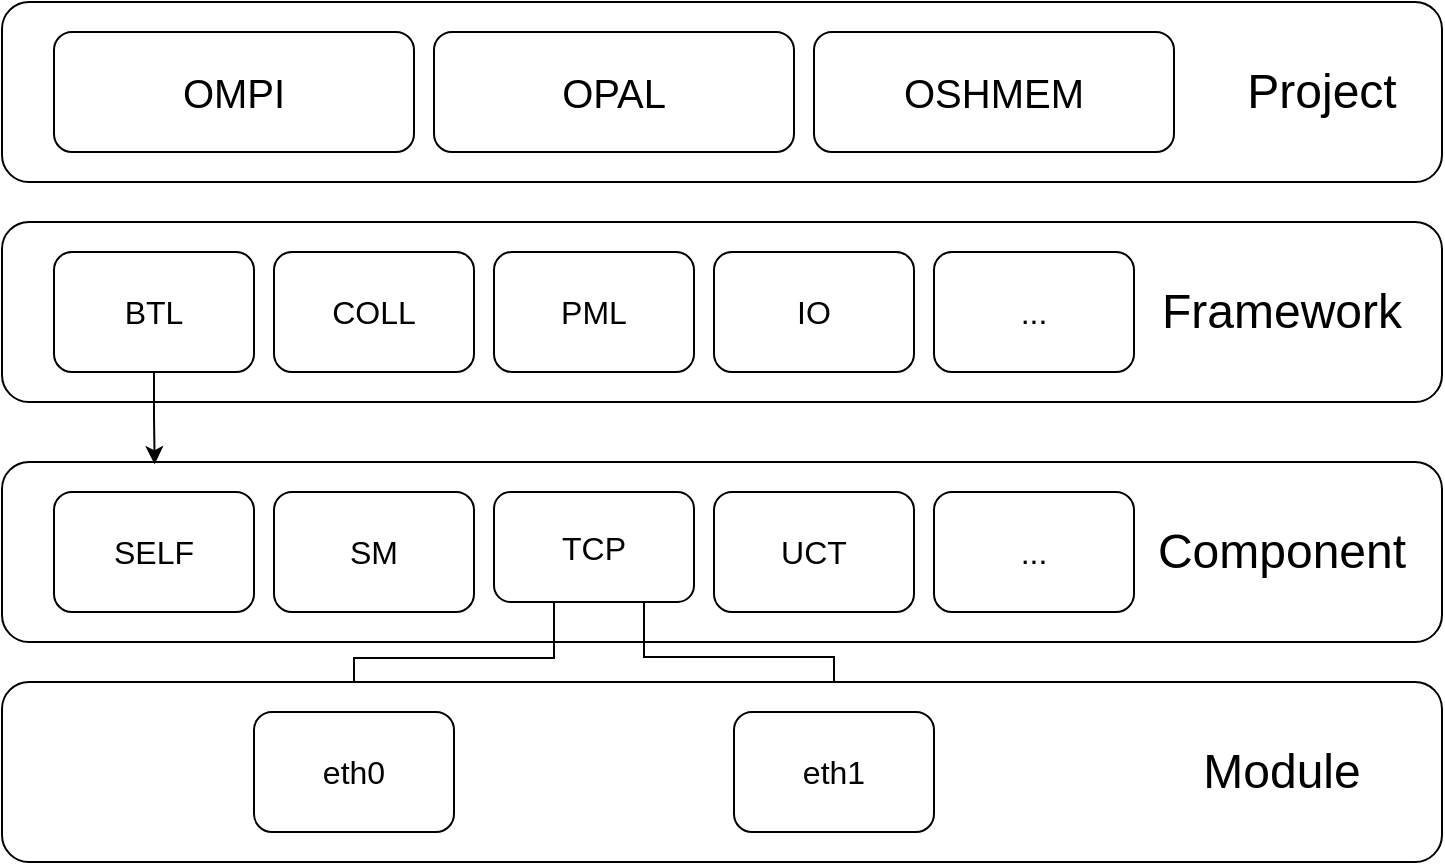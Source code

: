 <mxfile version="28.2.3">
  <diagram name="第 1 页" id="wNidYjlRUk_YImZ4RDnf">
    <mxGraphModel dx="781" dy="517" grid="1" gridSize="10" guides="1" tooltips="1" connect="1" arrows="1" fold="1" page="1" pageScale="1" pageWidth="827" pageHeight="1169" math="0" shadow="0">
      <root>
        <mxCell id="0" />
        <mxCell id="1" parent="0" />
        <mxCell id="UUYAaIaJkXPnobtH8tyP-1" value="&lt;blockquote style=&quot;margin: 0 0 0 40px; border: none; padding: 0px;&quot;&gt;&lt;blockquote style=&quot;margin: 0 0 0 40px; border: none; padding: 0px;&quot;&gt;&lt;blockquote style=&quot;margin: 0 0 0 40px; border: none; padding: 0px;&quot;&gt;&lt;blockquote style=&quot;margin: 0 0 0 40px; border: none; padding: 0px;&quot;&gt;&lt;blockquote style=&quot;margin: 0 0 0 40px; border: none; padding: 0px;&quot;&gt;&lt;blockquote style=&quot;margin: 0 0 0 40px; border: none; padding: 0px;&quot;&gt;&lt;blockquote style=&quot;margin: 0 0 0 40px; border: none; padding: 0px;&quot;&gt;&lt;blockquote style=&quot;margin: 0 0 0 40px; border: none; padding: 0px;&quot;&gt;&lt;blockquote style=&quot;margin: 0 0 0 40px; border: none; padding: 0px;&quot;&gt;&lt;blockquote style=&quot;margin: 0 0 0 40px; border: none; padding: 0px;&quot;&gt;&lt;blockquote style=&quot;margin: 0 0 0 40px; border: none; padding: 0px;&quot;&gt;&lt;blockquote style=&quot;margin: 0 0 0 40px; border: none; padding: 0px;&quot;&gt;&lt;blockquote style=&quot;margin: 0 0 0 40px; border: none; padding: 0px;&quot;&gt;&lt;blockquote style=&quot;margin: 0 0 0 40px; border: none; padding: 0px;&quot;&gt;&lt;blockquote style=&quot;margin: 0 0 0 40px; border: none; padding: 0px;&quot;&gt;&lt;div style=&quot;text-align: justify;&quot;&gt;&lt;span style=&quot;font-size: 24px; background-color: transparent; color: light-dark(rgb(0, 0, 0), rgb(255, 255, 255));&quot;&gt;Project&lt;/span&gt;&lt;/div&gt;&lt;/blockquote&gt;&lt;/blockquote&gt;&lt;/blockquote&gt;&lt;/blockquote&gt;&lt;/blockquote&gt;&lt;/blockquote&gt;&lt;/blockquote&gt;&lt;/blockquote&gt;&lt;/blockquote&gt;&lt;/blockquote&gt;&lt;/blockquote&gt;&lt;/blockquote&gt;&lt;/blockquote&gt;&lt;/blockquote&gt;&lt;/blockquote&gt;" style="rounded=1;whiteSpace=wrap;html=1;align=center;" parent="1" vertex="1">
          <mxGeometry x="54" y="20" width="720" height="90" as="geometry" />
        </mxCell>
        <mxCell id="UUYAaIaJkXPnobtH8tyP-2" value="OMPI" style="rounded=1;whiteSpace=wrap;html=1;fontSize=20;" parent="1" vertex="1">
          <mxGeometry x="80" y="35" width="180" height="60" as="geometry" />
        </mxCell>
        <mxCell id="UUYAaIaJkXPnobtH8tyP-4" value="OPAL" style="rounded=1;whiteSpace=wrap;html=1;fontSize=20;" parent="1" vertex="1">
          <mxGeometry x="270" y="35" width="180" height="60" as="geometry" />
        </mxCell>
        <mxCell id="UUYAaIaJkXPnobtH8tyP-5" value="OSHMEM" style="rounded=1;whiteSpace=wrap;html=1;fontSize=20;" parent="1" vertex="1">
          <mxGeometry x="460" y="35" width="180" height="60" as="geometry" />
        </mxCell>
        <mxCell id="UUYAaIaJkXPnobtH8tyP-7" value="&lt;blockquote style=&quot;margin: 0 0 0 40px; border: none; padding: 0px;&quot;&gt;&lt;blockquote style=&quot;margin: 0 0 0 40px; border: none; padding: 0px;&quot;&gt;&lt;blockquote style=&quot;margin: 0 0 0 40px; border: none; padding: 0px;&quot;&gt;&lt;blockquote style=&quot;margin: 0 0 0 40px; border: none; padding: 0px;&quot;&gt;&lt;blockquote style=&quot;margin: 0 0 0 40px; border: none; padding: 0px;&quot;&gt;&lt;blockquote style=&quot;margin: 0 0 0 40px; border: none; padding: 0px;&quot;&gt;&lt;blockquote style=&quot;margin: 0 0 0 40px; border: none; padding: 0px;&quot;&gt;&lt;blockquote style=&quot;margin: 0 0 0 40px; border: none; padding: 0px;&quot;&gt;&lt;blockquote style=&quot;margin: 0 0 0 40px; border: none; padding: 0px;&quot;&gt;&lt;blockquote style=&quot;margin: 0 0 0 40px; border: none; padding: 0px;&quot;&gt;&lt;blockquote style=&quot;margin: 0 0 0 40px; border: none; padding: 0px;&quot;&gt;&lt;blockquote style=&quot;margin: 0 0 0 40px; border: none; padding: 0px;&quot;&gt;&lt;blockquote style=&quot;margin: 0 0 0 40px; border: none; padding: 0px;&quot;&gt;&lt;blockquote style=&quot;margin: 0 0 0 40px; border: none; padding: 0px;&quot;&gt;&lt;div style=&quot;text-align: justify;&quot;&gt;&lt;span style=&quot;font-size: 24px; background-color: transparent; color: light-dark(rgb(0, 0, 0), rgb(255, 255, 255));&quot;&gt;Framework&lt;/span&gt;&lt;/div&gt;&lt;/blockquote&gt;&lt;/blockquote&gt;&lt;/blockquote&gt;&lt;/blockquote&gt;&lt;/blockquote&gt;&lt;/blockquote&gt;&lt;/blockquote&gt;&lt;/blockquote&gt;&lt;/blockquote&gt;&lt;/blockquote&gt;&lt;/blockquote&gt;&lt;/blockquote&gt;&lt;/blockquote&gt;&lt;/blockquote&gt;" style="rounded=1;whiteSpace=wrap;html=1;align=center;" parent="1" vertex="1">
          <mxGeometry x="54" y="130" width="720" height="90" as="geometry" />
        </mxCell>
        <mxCell id="UUYAaIaJkXPnobtH8tyP-8" value="BTL" style="rounded=1;whiteSpace=wrap;html=1;fontSize=16;" parent="1" vertex="1">
          <mxGeometry x="80" y="145" width="100" height="60" as="geometry" />
        </mxCell>
        <mxCell id="UUYAaIaJkXPnobtH8tyP-9" value="COLL" style="rounded=1;whiteSpace=wrap;html=1;fontSize=16;" parent="1" vertex="1">
          <mxGeometry x="190" y="145" width="100" height="60" as="geometry" />
        </mxCell>
        <mxCell id="UUYAaIaJkXPnobtH8tyP-10" value="PML" style="rounded=1;whiteSpace=wrap;html=1;fontSize=16;" parent="1" vertex="1">
          <mxGeometry x="300" y="145" width="100" height="60" as="geometry" />
        </mxCell>
        <mxCell id="UUYAaIaJkXPnobtH8tyP-11" value="IO" style="rounded=1;whiteSpace=wrap;html=1;fontSize=16;" parent="1" vertex="1">
          <mxGeometry x="410" y="145" width="100" height="60" as="geometry" />
        </mxCell>
        <mxCell id="UUYAaIaJkXPnobtH8tyP-12" value="..." style="rounded=1;whiteSpace=wrap;html=1;fontSize=16;" parent="1" vertex="1">
          <mxGeometry x="520" y="145" width="100" height="60" as="geometry" />
        </mxCell>
        <mxCell id="UUYAaIaJkXPnobtH8tyP-13" value="&lt;blockquote style=&quot;margin: 0 0 0 40px; border: none; padding: 0px;&quot;&gt;&lt;blockquote style=&quot;margin: 0 0 0 40px; border: none; padding: 0px;&quot;&gt;&lt;blockquote style=&quot;margin: 0 0 0 40px; border: none; padding: 0px;&quot;&gt;&lt;blockquote style=&quot;margin: 0 0 0 40px; border: none; padding: 0px;&quot;&gt;&lt;blockquote style=&quot;margin: 0 0 0 40px; border: none; padding: 0px;&quot;&gt;&lt;blockquote style=&quot;margin: 0 0 0 40px; border: none; padding: 0px;&quot;&gt;&lt;blockquote style=&quot;margin: 0 0 0 40px; border: none; padding: 0px;&quot;&gt;&lt;blockquote style=&quot;margin: 0 0 0 40px; border: none; padding: 0px;&quot;&gt;&lt;blockquote style=&quot;margin: 0 0 0 40px; border: none; padding: 0px;&quot;&gt;&lt;blockquote style=&quot;margin: 0 0 0 40px; border: none; padding: 0px;&quot;&gt;&lt;blockquote style=&quot;margin: 0 0 0 40px; border: none; padding: 0px;&quot;&gt;&lt;blockquote style=&quot;margin: 0 0 0 40px; border: none; padding: 0px;&quot;&gt;&lt;blockquote style=&quot;margin: 0 0 0 40px; border: none; padding: 0px;&quot;&gt;&lt;blockquote style=&quot;margin: 0 0 0 40px; border: none; padding: 0px;&quot;&gt;&lt;div style=&quot;text-align: justify;&quot;&gt;&lt;span style=&quot;font-size: 24px; background-color: transparent; color: light-dark(rgb(0, 0, 0), rgb(255, 255, 255));&quot;&gt;Component&lt;/span&gt;&lt;/div&gt;&lt;/blockquote&gt;&lt;/blockquote&gt;&lt;/blockquote&gt;&lt;/blockquote&gt;&lt;/blockquote&gt;&lt;/blockquote&gt;&lt;/blockquote&gt;&lt;/blockquote&gt;&lt;/blockquote&gt;&lt;/blockquote&gt;&lt;/blockquote&gt;&lt;/blockquote&gt;&lt;/blockquote&gt;&lt;/blockquote&gt;" style="rounded=1;whiteSpace=wrap;html=1;align=center;" parent="1" vertex="1">
          <mxGeometry x="54" y="250" width="720" height="90" as="geometry" />
        </mxCell>
        <mxCell id="UUYAaIaJkXPnobtH8tyP-14" style="edgeStyle=orthogonalEdgeStyle;rounded=0;orthogonalLoop=1;jettySize=auto;html=1;exitX=0.5;exitY=1;exitDx=0;exitDy=0;entryX=0.106;entryY=0.012;entryDx=0;entryDy=0;entryPerimeter=0;" parent="1" source="UUYAaIaJkXPnobtH8tyP-8" target="UUYAaIaJkXPnobtH8tyP-13" edge="1">
          <mxGeometry relative="1" as="geometry" />
        </mxCell>
        <mxCell id="UUYAaIaJkXPnobtH8tyP-16" value="SELF" style="rounded=1;whiteSpace=wrap;html=1;fontSize=16;" parent="1" vertex="1">
          <mxGeometry x="80" y="265" width="100" height="60" as="geometry" />
        </mxCell>
        <mxCell id="UUYAaIaJkXPnobtH8tyP-17" value="SM" style="rounded=1;whiteSpace=wrap;html=1;fontSize=16;" parent="1" vertex="1">
          <mxGeometry x="190" y="265" width="100" height="60" as="geometry" />
        </mxCell>
        <mxCell id="m2OfewB3k0y_HXBBQ8ze-4" style="edgeStyle=orthogonalEdgeStyle;rounded=0;orthogonalLoop=1;jettySize=auto;html=1;exitX=0.5;exitY=1;exitDx=0;exitDy=0;" edge="1" parent="1" source="UUYAaIaJkXPnobtH8tyP-18" target="m2OfewB3k0y_HXBBQ8ze-2">
          <mxGeometry relative="1" as="geometry">
            <Array as="points">
              <mxPoint x="330" y="320" />
              <mxPoint x="330" y="348" />
              <mxPoint x="230" y="348" />
            </Array>
          </mxGeometry>
        </mxCell>
        <mxCell id="m2OfewB3k0y_HXBBQ8ze-6" style="edgeStyle=orthogonalEdgeStyle;rounded=0;orthogonalLoop=1;jettySize=auto;html=1;exitX=0.75;exitY=1;exitDx=0;exitDy=0;entryX=0.5;entryY=0;entryDx=0;entryDy=0;" edge="1" parent="1" source="UUYAaIaJkXPnobtH8tyP-18" target="m2OfewB3k0y_HXBBQ8ze-3">
          <mxGeometry relative="1" as="geometry" />
        </mxCell>
        <mxCell id="UUYAaIaJkXPnobtH8tyP-18" value="TCP" style="rounded=1;whiteSpace=wrap;html=1;fontSize=16;" parent="1" vertex="1">
          <mxGeometry x="300" y="265" width="100" height="55" as="geometry" />
        </mxCell>
        <mxCell id="UUYAaIaJkXPnobtH8tyP-19" value="UCT" style="rounded=1;whiteSpace=wrap;html=1;fontSize=16;" parent="1" vertex="1">
          <mxGeometry x="410" y="265" width="100" height="60" as="geometry" />
        </mxCell>
        <mxCell id="UUYAaIaJkXPnobtH8tyP-20" value="..." style="rounded=1;whiteSpace=wrap;html=1;fontSize=16;" parent="1" vertex="1">
          <mxGeometry x="520" y="265" width="100" height="60" as="geometry" />
        </mxCell>
        <mxCell id="m2OfewB3k0y_HXBBQ8ze-1" value="&lt;blockquote style=&quot;margin: 0 0 0 40px; border: none; padding: 0px;&quot;&gt;&lt;blockquote style=&quot;margin: 0 0 0 40px; border: none; padding: 0px;&quot;&gt;&lt;blockquote style=&quot;margin: 0 0 0 40px; border: none; padding: 0px;&quot;&gt;&lt;blockquote style=&quot;margin: 0 0 0 40px; border: none; padding: 0px;&quot;&gt;&lt;blockquote style=&quot;margin: 0 0 0 40px; border: none; padding: 0px;&quot;&gt;&lt;blockquote style=&quot;margin: 0 0 0 40px; border: none; padding: 0px;&quot;&gt;&lt;blockquote style=&quot;margin: 0 0 0 40px; border: none; padding: 0px;&quot;&gt;&lt;blockquote style=&quot;margin: 0 0 0 40px; border: none; padding: 0px;&quot;&gt;&lt;blockquote style=&quot;margin: 0 0 0 40px; border: none; padding: 0px;&quot;&gt;&lt;blockquote style=&quot;margin: 0 0 0 40px; border: none; padding: 0px;&quot;&gt;&lt;blockquote style=&quot;margin: 0 0 0 40px; border: none; padding: 0px;&quot;&gt;&lt;blockquote style=&quot;margin: 0 0 0 40px; border: none; padding: 0px;&quot;&gt;&lt;blockquote style=&quot;margin: 0 0 0 40px; border: none; padding: 0px;&quot;&gt;&lt;blockquote style=&quot;margin: 0 0 0 40px; border: none; padding: 0px;&quot;&gt;&lt;div style=&quot;text-align: justify;&quot;&gt;&lt;span style=&quot;font-size: 24px; background-color: transparent; color: light-dark(rgb(0, 0, 0), rgb(255, 255, 255));&quot;&gt;Module&lt;/span&gt;&lt;/div&gt;&lt;/blockquote&gt;&lt;/blockquote&gt;&lt;/blockquote&gt;&lt;/blockquote&gt;&lt;/blockquote&gt;&lt;/blockquote&gt;&lt;/blockquote&gt;&lt;/blockquote&gt;&lt;/blockquote&gt;&lt;/blockquote&gt;&lt;/blockquote&gt;&lt;/blockquote&gt;&lt;/blockquote&gt;&lt;/blockquote&gt;" style="rounded=1;whiteSpace=wrap;html=1;align=center;" vertex="1" parent="1">
          <mxGeometry x="54" y="360" width="720" height="90" as="geometry" />
        </mxCell>
        <mxCell id="m2OfewB3k0y_HXBBQ8ze-2" value="eth0" style="rounded=1;whiteSpace=wrap;html=1;fontSize=16;" vertex="1" parent="1">
          <mxGeometry x="180" y="375" width="100" height="60" as="geometry" />
        </mxCell>
        <mxCell id="m2OfewB3k0y_HXBBQ8ze-3" value="eth1" style="rounded=1;whiteSpace=wrap;html=1;fontSize=16;" vertex="1" parent="1">
          <mxGeometry x="420" y="375" width="100" height="60" as="geometry" />
        </mxCell>
      </root>
    </mxGraphModel>
  </diagram>
</mxfile>
